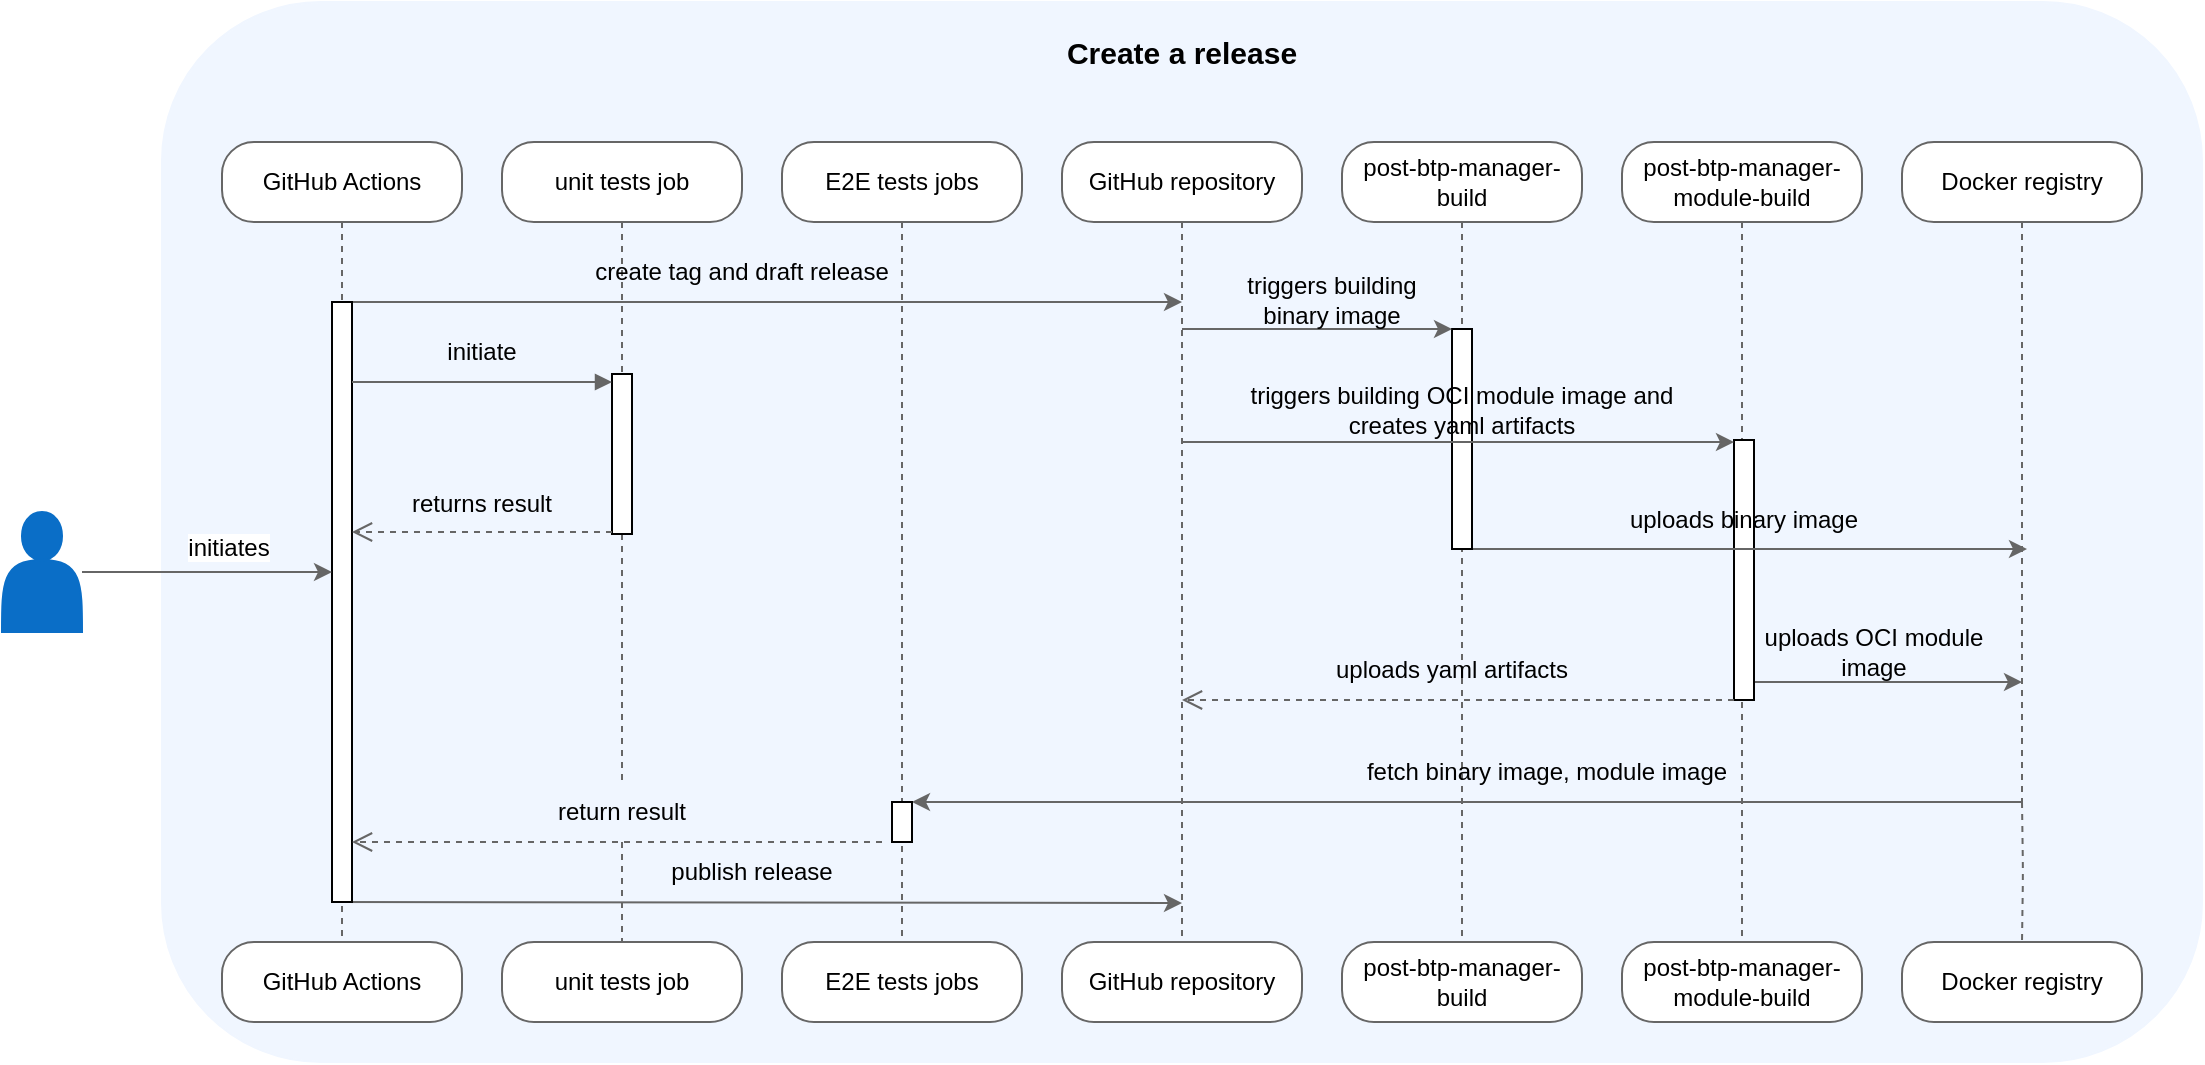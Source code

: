 <mxfile version="21.6.1" type="device">
  <diagram name="Page-1" id="CJYWuD-pApp3X6JHcklv">
    <mxGraphModel dx="1716" dy="896" grid="1" gridSize="10" guides="1" tooltips="1" connect="1" arrows="1" fold="1" page="1" pageScale="1" pageWidth="827" pageHeight="1169" math="0" shadow="0">
      <root>
        <mxCell id="0" />
        <mxCell id="1" parent="0" />
        <mxCell id="fWN6U2PsKUXUR3X5_iIi-8" value="" style="rounded=1;whiteSpace=wrap;html=1;fillColor=#f0f6ff;strokeColor=#f0f6ff;verticalAlign=bottom;" vertex="1" parent="1">
          <mxGeometry x="90" y="80" width="1020" height="530" as="geometry" />
        </mxCell>
        <mxCell id="fWN6U2PsKUXUR3X5_iIi-105" value="" style="edgeStyle=orthogonalEdgeStyle;html=1;verticalAlign=bottom;endArrow=none;endSize=8;strokeColor=#666666;rounded=1;entryX=0.5;entryY=0;entryDx=0;entryDy=0;endFill=0;dashed=1;" edge="1" parent="1" source="fWN6U2PsKUXUR3X5_iIi-15" target="fWN6U2PsKUXUR3X5_iIi-104">
          <mxGeometry relative="1" as="geometry">
            <mxPoint x="320" y="550" as="targetPoint" />
            <mxPoint x="320" y="190" as="sourcePoint" />
          </mxGeometry>
        </mxCell>
        <mxCell id="fWN6U2PsKUXUR3X5_iIi-28" value="" style="edgeStyle=orthogonalEdgeStyle;html=1;verticalAlign=bottom;endArrow=none;endSize=8;strokeColor=#666666;rounded=1;entryX=0.5;entryY=0;entryDx=0;entryDy=0;endFill=0;dashed=1;" edge="1" source="fWN6U2PsKUXUR3X5_iIi-27" target="fWN6U2PsKUXUR3X5_iIi-29" parent="1">
          <mxGeometry relative="1" as="geometry">
            <mxPoint x="880" y="250" as="targetPoint" />
          </mxGeometry>
        </mxCell>
        <mxCell id="fWN6U2PsKUXUR3X5_iIi-88" value="" style="edgeStyle=elbowEdgeStyle;rounded=1;orthogonalLoop=1;jettySize=auto;html=1;elbow=vertical;strokeColor=#666666;" edge="1" parent="1">
          <mxGeometry relative="1" as="geometry">
            <mxPoint x="886" y="420" as="sourcePoint" />
            <mxPoint x="1020" y="420" as="targetPoint" />
          </mxGeometry>
        </mxCell>
        <mxCell id="fWN6U2PsKUXUR3X5_iIi-81" value="" style="html=1;points=[];perimeter=orthogonalPerimeter;outlineConnect=0;targetShapes=umlLifeline;portConstraint=eastwest;newEdgeStyle={&quot;edgeStyle&quot;:&quot;elbowEdgeStyle&quot;,&quot;elbow&quot;:&quot;vertical&quot;,&quot;curved&quot;:0,&quot;rounded&quot;:0};" vertex="1" parent="1">
          <mxGeometry x="876" y="299" width="10" height="130" as="geometry" />
        </mxCell>
        <mxCell id="fWN6U2PsKUXUR3X5_iIi-5" value="" style="shape=actor;whiteSpace=wrap;html=1;fillColor=#0a6ec7;strokeColor=#0a6ec7;" vertex="1" parent="1">
          <mxGeometry x="10" y="335" width="40" height="60" as="geometry" />
        </mxCell>
        <mxCell id="fWN6U2PsKUXUR3X5_iIi-9" value="GitHub Actions" style="rounded=1;whiteSpace=wrap;html=1;arcSize=40;fontColor=#000000;fillColor=#FFFFFF;strokeColor=#666666;" vertex="1" parent="1">
          <mxGeometry x="120" y="150" width="120" height="40" as="geometry" />
        </mxCell>
        <mxCell id="fWN6U2PsKUXUR3X5_iIi-10" value="" style="edgeStyle=orthogonalEdgeStyle;html=1;verticalAlign=bottom;endArrow=none;endSize=8;strokeColor=#666666;rounded=1;entryX=0.5;entryY=0;entryDx=0;entryDy=0;endFill=0;dashed=1;" edge="1" source="fWN6U2PsKUXUR3X5_iIi-9" parent="1" target="fWN6U2PsKUXUR3X5_iIi-13">
          <mxGeometry relative="1" as="geometry">
            <mxPoint x="180" y="250" as="targetPoint" />
          </mxGeometry>
        </mxCell>
        <mxCell id="fWN6U2PsKUXUR3X5_iIi-13" value="GitHub Actions" style="rounded=1;whiteSpace=wrap;html=1;arcSize=40;fontColor=#000000;fillColor=#FFFFFF;strokeColor=#666666;" vertex="1" parent="1">
          <mxGeometry x="120" y="550" width="120" height="40" as="geometry" />
        </mxCell>
        <mxCell id="fWN6U2PsKUXUR3X5_iIi-15" value="unit tests job" style="rounded=1;whiteSpace=wrap;html=1;arcSize=40;fontColor=#000000;fillColor=#FFFFFF;strokeColor=#666666;" vertex="1" parent="1">
          <mxGeometry x="260" y="150" width="120" height="40" as="geometry" />
        </mxCell>
        <mxCell id="fWN6U2PsKUXUR3X5_iIi-16" value="" style="edgeStyle=orthogonalEdgeStyle;html=1;verticalAlign=bottom;endArrow=none;endSize=8;strokeColor=#666666;rounded=1;entryX=0.5;entryY=0;entryDx=0;entryDy=0;endFill=0;dashed=1;" edge="1" source="fWN6U2PsKUXUR3X5_iIi-104" target="fWN6U2PsKUXUR3X5_iIi-17" parent="1">
          <mxGeometry relative="1" as="geometry">
            <mxPoint x="320" y="250" as="targetPoint" />
          </mxGeometry>
        </mxCell>
        <mxCell id="fWN6U2PsKUXUR3X5_iIi-17" value="unit tests job" style="rounded=1;whiteSpace=wrap;html=1;arcSize=40;fontColor=#000000;fillColor=#FFFFFF;strokeColor=#666666;" vertex="1" parent="1">
          <mxGeometry x="260" y="550" width="120" height="40" as="geometry" />
        </mxCell>
        <mxCell id="fWN6U2PsKUXUR3X5_iIi-18" value="E2E tests jobs" style="rounded=1;whiteSpace=wrap;html=1;arcSize=40;fontColor=#000000;fillColor=#FFFFFF;strokeColor=#666666;" vertex="1" parent="1">
          <mxGeometry x="400" y="150" width="120" height="40" as="geometry" />
        </mxCell>
        <mxCell id="fWN6U2PsKUXUR3X5_iIi-20" value="E2E tests jobs" style="rounded=1;whiteSpace=wrap;html=1;arcSize=40;fontColor=#000000;fillColor=#FFFFFF;strokeColor=#666666;" vertex="1" parent="1">
          <mxGeometry x="400" y="550" width="120" height="40" as="geometry" />
        </mxCell>
        <mxCell id="fWN6U2PsKUXUR3X5_iIi-21" value="GitHub repository" style="rounded=1;whiteSpace=wrap;html=1;arcSize=40;fontColor=#000000;fillColor=#FFFFFF;strokeColor=#666666;" vertex="1" parent="1">
          <mxGeometry x="540" y="150" width="120" height="40" as="geometry" />
        </mxCell>
        <mxCell id="fWN6U2PsKUXUR3X5_iIi-22" value="" style="edgeStyle=orthogonalEdgeStyle;html=1;verticalAlign=bottom;endArrow=none;endSize=8;strokeColor=#666666;rounded=1;entryX=0.5;entryY=0;entryDx=0;entryDy=0;endFill=0;dashed=1;" edge="1" source="fWN6U2PsKUXUR3X5_iIi-21" target="fWN6U2PsKUXUR3X5_iIi-23" parent="1">
          <mxGeometry relative="1" as="geometry">
            <mxPoint x="600" y="250" as="targetPoint" />
          </mxGeometry>
        </mxCell>
        <mxCell id="fWN6U2PsKUXUR3X5_iIi-23" value="GitHub repository" style="rounded=1;whiteSpace=wrap;html=1;arcSize=40;fontColor=#000000;fillColor=#FFFFFF;strokeColor=#666666;" vertex="1" parent="1">
          <mxGeometry x="540" y="550" width="120" height="40" as="geometry" />
        </mxCell>
        <mxCell id="fWN6U2PsKUXUR3X5_iIi-24" value="post-btp-manager-build" style="rounded=1;whiteSpace=wrap;html=1;arcSize=40;fontColor=#000000;fillColor=#FFFFFF;strokeColor=#666666;" vertex="1" parent="1">
          <mxGeometry x="680" y="150" width="120" height="40" as="geometry" />
        </mxCell>
        <mxCell id="fWN6U2PsKUXUR3X5_iIi-25" value="" style="edgeStyle=orthogonalEdgeStyle;html=1;verticalAlign=bottom;endArrow=none;endSize=8;strokeColor=#666666;rounded=1;entryX=0.5;entryY=0;entryDx=0;entryDy=0;endFill=0;dashed=1;" edge="1" source="fWN6U2PsKUXUR3X5_iIi-24" target="fWN6U2PsKUXUR3X5_iIi-26" parent="1">
          <mxGeometry relative="1" as="geometry">
            <mxPoint x="740" y="250" as="targetPoint" />
          </mxGeometry>
        </mxCell>
        <mxCell id="fWN6U2PsKUXUR3X5_iIi-26" value="post-btp-manager-build" style="rounded=1;whiteSpace=wrap;html=1;arcSize=40;fontColor=#000000;fillColor=#FFFFFF;strokeColor=#666666;" vertex="1" parent="1">
          <mxGeometry x="680" y="550" width="120" height="40" as="geometry" />
        </mxCell>
        <mxCell id="fWN6U2PsKUXUR3X5_iIi-27" value="post-btp-manager-module-build" style="rounded=1;whiteSpace=wrap;html=1;arcSize=40;fontColor=#000000;fillColor=#FFFFFF;strokeColor=#666666;" vertex="1" parent="1">
          <mxGeometry x="820" y="150" width="120" height="40" as="geometry" />
        </mxCell>
        <mxCell id="fWN6U2PsKUXUR3X5_iIi-29" value="post-btp-manager-module-build" style="rounded=1;whiteSpace=wrap;html=1;arcSize=40;fontColor=#000000;fillColor=#FFFFFF;strokeColor=#666666;" vertex="1" parent="1">
          <mxGeometry x="820" y="550" width="120" height="40" as="geometry" />
        </mxCell>
        <mxCell id="fWN6U2PsKUXUR3X5_iIi-30" value="Docker registry" style="rounded=1;whiteSpace=wrap;html=1;arcSize=40;fontColor=#000000;fillColor=#FFFFFF;strokeColor=#666666;" vertex="1" parent="1">
          <mxGeometry x="960" y="150" width="120" height="40" as="geometry" />
        </mxCell>
        <mxCell id="fWN6U2PsKUXUR3X5_iIi-31" value="" style="edgeStyle=orthogonalEdgeStyle;html=1;verticalAlign=bottom;endArrow=none;endSize=8;strokeColor=#666666;rounded=1;entryX=0.5;entryY=0;entryDx=0;entryDy=0;endFill=0;dashed=1;" edge="1" target="fWN6U2PsKUXUR3X5_iIi-32" parent="1">
          <mxGeometry relative="1" as="geometry">
            <mxPoint x="1020" y="250" as="targetPoint" />
            <mxPoint x="1020" y="480" as="sourcePoint" />
          </mxGeometry>
        </mxCell>
        <mxCell id="fWN6U2PsKUXUR3X5_iIi-32" value="Docker registry" style="rounded=1;whiteSpace=wrap;html=1;arcSize=40;fontColor=#000000;fillColor=#FFFFFF;strokeColor=#666666;" vertex="1" parent="1">
          <mxGeometry x="960" y="550" width="120" height="40" as="geometry" />
        </mxCell>
        <mxCell id="fWN6U2PsKUXUR3X5_iIi-43" value="" style="edgeStyle=elbowEdgeStyle;rounded=0;orthogonalLoop=1;jettySize=auto;html=1;elbow=vertical;curved=0;" edge="1" parent="1" source="fWN6U2PsKUXUR3X5_iIi-36" target="fWN6U2PsKUXUR3X5_iIi-8">
          <mxGeometry relative="1" as="geometry">
            <mxPoint x="275" y="365" as="targetPoint" />
          </mxGeometry>
        </mxCell>
        <mxCell id="fWN6U2PsKUXUR3X5_iIi-47" value="" style="edgeStyle=elbowEdgeStyle;rounded=0;orthogonalLoop=1;jettySize=auto;html=1;elbow=vertical;curved=0;" edge="1" parent="1" source="fWN6U2PsKUXUR3X5_iIi-36" target="fWN6U2PsKUXUR3X5_iIi-8">
          <mxGeometry relative="1" as="geometry">
            <mxPoint x="270" y="365" as="targetPoint" />
          </mxGeometry>
        </mxCell>
        <mxCell id="fWN6U2PsKUXUR3X5_iIi-58" value="" style="edgeStyle=elbowEdgeStyle;rounded=1;orthogonalLoop=1;jettySize=auto;html=1;elbow=vertical;strokeColor=#666666;" edge="1" parent="1">
          <mxGeometry relative="1" as="geometry">
            <mxPoint x="185" y="230" as="sourcePoint" />
            <mxPoint x="600" y="230" as="targetPoint" />
          </mxGeometry>
        </mxCell>
        <mxCell id="fWN6U2PsKUXUR3X5_iIi-95" value="" style="edgeStyle=elbowEdgeStyle;rounded=1;orthogonalLoop=1;jettySize=auto;html=1;elbow=vertical;strokeColor=#666666;" edge="1" parent="1">
          <mxGeometry relative="1" as="geometry">
            <mxPoint x="175" y="530" as="sourcePoint" />
            <mxPoint x="600" y="531" as="targetPoint" />
          </mxGeometry>
        </mxCell>
        <mxCell id="fWN6U2PsKUXUR3X5_iIi-36" value="" style="html=1;points=[];perimeter=orthogonalPerimeter;outlineConnect=0;targetShapes=umlLifeline;portConstraint=eastwest;newEdgeStyle={&quot;edgeStyle&quot;:&quot;elbowEdgeStyle&quot;,&quot;elbow&quot;:&quot;vertical&quot;,&quot;curved&quot;:0,&quot;rounded&quot;:0};" vertex="1" parent="1">
          <mxGeometry x="175" y="230" width="10" height="300" as="geometry" />
        </mxCell>
        <mxCell id="fWN6U2PsKUXUR3X5_iIi-39" value="" style="edgeStyle=orthogonalEdgeStyle;rounded=1;orthogonalLoop=1;jettySize=auto;html=1;strokeColor=#666666;" edge="1" parent="1" source="fWN6U2PsKUXUR3X5_iIi-5" target="fWN6U2PsKUXUR3X5_iIi-36">
          <mxGeometry relative="1" as="geometry">
            <Array as="points">
              <mxPoint x="140" y="365" />
              <mxPoint x="140" y="365" />
            </Array>
          </mxGeometry>
        </mxCell>
        <mxCell id="fWN6U2PsKUXUR3X5_iIi-41" value="&lt;font style=&quot;font-size: 12px;&quot;&gt;initiates&lt;/font&gt;" style="edgeLabel;html=1;align=center;verticalAlign=bottom;resizable=0;points=[];" vertex="1" connectable="0" parent="fWN6U2PsKUXUR3X5_iIi-39">
          <mxGeometry x="0.168" y="4" relative="1" as="geometry">
            <mxPoint as="offset" />
          </mxGeometry>
        </mxCell>
        <mxCell id="fWN6U2PsKUXUR3X5_iIi-51" value="Create a release" style="text;html=1;strokeColor=none;fillColor=none;align=center;verticalAlign=middle;whiteSpace=wrap;rounded=0;fontSize=15;fontStyle=1" vertex="1" parent="1">
          <mxGeometry x="535" y="90" width="130" height="30" as="geometry" />
        </mxCell>
        <mxCell id="fWN6U2PsKUXUR3X5_iIi-54" value="" style="html=1;points=[];perimeter=orthogonalPerimeter;outlineConnect=0;targetShapes=umlLifeline;portConstraint=eastwest;newEdgeStyle={&quot;edgeStyle&quot;:&quot;elbowEdgeStyle&quot;,&quot;elbow&quot;:&quot;vertical&quot;,&quot;curved&quot;:0,&quot;rounded&quot;:0};" vertex="1" parent="1">
          <mxGeometry x="315" y="266" width="10" height="80" as="geometry" />
        </mxCell>
        <mxCell id="fWN6U2PsKUXUR3X5_iIi-55" value="" style="html=1;verticalAlign=bottom;endArrow=block;edgeStyle=elbowEdgeStyle;elbow=vertical;rounded=1;strokeColor=#666666;" edge="1" target="fWN6U2PsKUXUR3X5_iIi-54" parent="1" source="fWN6U2PsKUXUR3X5_iIi-36">
          <mxGeometry relative="1" as="geometry">
            <mxPoint x="245" y="266" as="sourcePoint" />
            <Array as="points">
              <mxPoint x="250" y="270" />
            </Array>
          </mxGeometry>
        </mxCell>
        <mxCell id="fWN6U2PsKUXUR3X5_iIi-56" value="" style="html=1;verticalAlign=bottom;endArrow=open;endSize=8;edgeStyle=elbowEdgeStyle;elbow=vertical;rounded=1;dashed=1;strokeColor=#666666;" edge="1" source="fWN6U2PsKUXUR3X5_iIi-54" parent="1" target="fWN6U2PsKUXUR3X5_iIi-36">
          <mxGeometry relative="1" as="geometry">
            <mxPoint x="245" y="341" as="targetPoint" />
            <Array as="points">
              <mxPoint x="238" y="345" />
            </Array>
          </mxGeometry>
        </mxCell>
        <mxCell id="fWN6U2PsKUXUR3X5_iIi-70" value="" style="edgeStyle=elbowEdgeStyle;rounded=1;orthogonalLoop=1;jettySize=auto;html=1;elbow=vertical;strokeColor=#666666;" edge="1" parent="1">
          <mxGeometry relative="1" as="geometry">
            <mxPoint x="737.5" y="353.5" as="sourcePoint" />
            <mxPoint x="1022.5" y="353.5" as="targetPoint" />
          </mxGeometry>
        </mxCell>
        <mxCell id="fWN6U2PsKUXUR3X5_iIi-62" value="" style="html=1;points=[];perimeter=orthogonalPerimeter;outlineConnect=0;targetShapes=umlLifeline;portConstraint=eastwest;newEdgeStyle={&quot;edgeStyle&quot;:&quot;elbowEdgeStyle&quot;,&quot;elbow&quot;:&quot;vertical&quot;,&quot;curved&quot;:0,&quot;rounded&quot;:0};" vertex="1" parent="1">
          <mxGeometry x="735" y="243.5" width="10" height="110" as="geometry" />
        </mxCell>
        <mxCell id="fWN6U2PsKUXUR3X5_iIi-66" value="" style="edgeStyle=elbowEdgeStyle;rounded=1;orthogonalLoop=1;jettySize=auto;html=1;elbow=vertical;verticalAlign=bottom;strokeColor=#666666;" edge="1" parent="1" target="fWN6U2PsKUXUR3X5_iIi-62">
          <mxGeometry relative="1" as="geometry">
            <mxPoint x="600" y="243.5" as="sourcePoint" />
            <Array as="points">
              <mxPoint x="670" y="243.5" />
            </Array>
          </mxGeometry>
        </mxCell>
        <mxCell id="fWN6U2PsKUXUR3X5_iIi-68" value="triggers building binary image" style="text;html=1;strokeColor=none;fillColor=none;align=center;verticalAlign=middle;whiteSpace=wrap;rounded=0;" vertex="1" parent="1">
          <mxGeometry x="620" y="213.5" width="110" height="30" as="geometry" />
        </mxCell>
        <mxCell id="fWN6U2PsKUXUR3X5_iIi-74" value="triggers building OCI module image and creates yaml artifacts" style="text;html=1;strokeColor=none;fillColor=none;align=center;verticalAlign=middle;whiteSpace=wrap;rounded=0;" vertex="1" parent="1">
          <mxGeometry x="620" y="269" width="240" height="30" as="geometry" />
        </mxCell>
        <mxCell id="fWN6U2PsKUXUR3X5_iIi-77" value="create tag and draft release" style="text;html=1;strokeColor=none;fillColor=none;align=center;verticalAlign=middle;whiteSpace=wrap;rounded=0;" vertex="1" parent="1">
          <mxGeometry x="270" y="200" width="220" height="30" as="geometry" />
        </mxCell>
        <mxCell id="fWN6U2PsKUXUR3X5_iIi-79" value="initiate" style="text;html=1;strokeColor=none;fillColor=none;align=center;verticalAlign=middle;whiteSpace=wrap;rounded=0;" vertex="1" parent="1">
          <mxGeometry x="220" y="240" width="60" height="30" as="geometry" />
        </mxCell>
        <mxCell id="fWN6U2PsKUXUR3X5_iIi-80" value="returns result" style="text;html=1;strokeColor=none;fillColor=none;align=center;verticalAlign=middle;whiteSpace=wrap;rounded=0;" vertex="1" parent="1">
          <mxGeometry x="210" y="316" width="80" height="30" as="geometry" />
        </mxCell>
        <mxCell id="fWN6U2PsKUXUR3X5_iIi-83" value="" style="html=1;verticalAlign=bottom;endArrow=open;dashed=1;endSize=8;edgeStyle=elbowEdgeStyle;elbow=vertical;rounded=1;strokeColor=#666666;" edge="1" parent="1">
          <mxGeometry x="0.348" y="-20" relative="1" as="geometry">
            <mxPoint x="600" y="429" as="targetPoint" />
            <mxPoint x="876" y="429" as="sourcePoint" />
            <mxPoint as="offset" />
          </mxGeometry>
        </mxCell>
        <mxCell id="fWN6U2PsKUXUR3X5_iIi-84" value="uploads yaml artifacts" style="text;html=1;strokeColor=none;fillColor=none;align=center;verticalAlign=middle;whiteSpace=wrap;rounded=0;" vertex="1" parent="1">
          <mxGeometry x="670" y="399" width="130" height="30" as="geometry" />
        </mxCell>
        <mxCell id="fWN6U2PsKUXUR3X5_iIi-89" value="" style="edgeStyle=orthogonalEdgeStyle;html=1;verticalAlign=bottom;endArrow=none;endSize=8;strokeColor=#666666;rounded=1;entryDx=0;entryDy=0;endFill=0;dashed=1;" edge="1" parent="1" source="fWN6U2PsKUXUR3X5_iIi-30">
          <mxGeometry relative="1" as="geometry">
            <mxPoint x="1020" y="430" as="targetPoint" />
            <mxPoint x="1020" y="190" as="sourcePoint" />
          </mxGeometry>
        </mxCell>
        <mxCell id="fWN6U2PsKUXUR3X5_iIi-90" value="uploads OCI module image" style="text;html=1;strokeColor=none;fillColor=none;align=center;verticalAlign=middle;whiteSpace=wrap;rounded=0;" vertex="1" parent="1">
          <mxGeometry x="886" y="390" width="120" height="30" as="geometry" />
        </mxCell>
        <mxCell id="fWN6U2PsKUXUR3X5_iIi-96" value="publish release" style="text;html=1;strokeColor=none;fillColor=none;align=center;verticalAlign=middle;whiteSpace=wrap;rounded=0;" vertex="1" parent="1">
          <mxGeometry x="330" y="500" width="110" height="30" as="geometry" />
        </mxCell>
        <mxCell id="fWN6U2PsKUXUR3X5_iIi-102" value="" style="edgeStyle=orthogonalEdgeStyle;html=1;verticalAlign=bottom;endArrow=none;endSize=8;strokeColor=#666666;rounded=1;entryX=0.5;entryY=0;entryDx=0;entryDy=0;endFill=0;dashed=1;" edge="1" parent="1" source="fWN6U2PsKUXUR3X5_iIi-18" target="fWN6U2PsKUXUR3X5_iIi-20">
          <mxGeometry relative="1" as="geometry">
            <mxPoint x="460" y="550" as="targetPoint" />
            <mxPoint x="460" y="190" as="sourcePoint" />
          </mxGeometry>
        </mxCell>
        <mxCell id="fWN6U2PsKUXUR3X5_iIi-110" value="" style="edgeStyle=elbowEdgeStyle;rounded=1;orthogonalLoop=1;jettySize=auto;html=1;elbow=vertical;strokeColor=#666666;" edge="1" parent="1" target="fWN6U2PsKUXUR3X5_iIi-98">
          <mxGeometry relative="1" as="geometry">
            <mxPoint x="1020" y="480" as="sourcePoint" />
          </mxGeometry>
        </mxCell>
        <mxCell id="fWN6U2PsKUXUR3X5_iIi-98" value="" style="html=1;points=[];perimeter=orthogonalPerimeter;outlineConnect=0;targetShapes=umlLifeline;portConstraint=eastwest;newEdgeStyle={&quot;edgeStyle&quot;:&quot;elbowEdgeStyle&quot;,&quot;elbow&quot;:&quot;vertical&quot;,&quot;curved&quot;:0,&quot;rounded&quot;:0};" vertex="1" parent="1">
          <mxGeometry x="455" y="480" width="10" height="20" as="geometry" />
        </mxCell>
        <mxCell id="fWN6U2PsKUXUR3X5_iIi-104" value="return result" style="text;html=1;strokeColor=none;fillColor=none;align=center;verticalAlign=middle;whiteSpace=wrap;rounded=0;" vertex="1" parent="1">
          <mxGeometry x="280" y="470" width="80" height="30" as="geometry" />
        </mxCell>
        <mxCell id="fWN6U2PsKUXUR3X5_iIi-108" value="" style="html=1;verticalAlign=bottom;endArrow=open;endSize=8;edgeStyle=elbowEdgeStyle;elbow=vertical;rounded=1;dashed=1;strokeColor=#666666;" edge="1" parent="1" target="fWN6U2PsKUXUR3X5_iIi-36">
          <mxGeometry relative="1" as="geometry">
            <mxPoint x="320" y="500" as="targetPoint" />
            <mxPoint x="450" y="500" as="sourcePoint" />
            <Array as="points">
              <mxPoint x="373" y="500" />
            </Array>
          </mxGeometry>
        </mxCell>
        <mxCell id="fWN6U2PsKUXUR3X5_iIi-111" value="" style="edgeStyle=orthogonalEdgeStyle;html=1;verticalAlign=bottom;endArrow=none;endSize=8;strokeColor=#666666;rounded=1;entryDx=0;entryDy=0;endFill=0;dashed=1;" edge="1" parent="1">
          <mxGeometry relative="1" as="geometry">
            <mxPoint x="1020" y="480" as="targetPoint" />
            <mxPoint x="1020" y="430" as="sourcePoint" />
          </mxGeometry>
        </mxCell>
        <mxCell id="fWN6U2PsKUXUR3X5_iIi-112" value="fetch binary image, module image" style="text;html=1;strokeColor=none;fillColor=none;align=center;verticalAlign=middle;whiteSpace=wrap;rounded=0;" vertex="1" parent="1">
          <mxGeometry x="665" y="450" width="235" height="30" as="geometry" />
        </mxCell>
        <mxCell id="fWN6U2PsKUXUR3X5_iIi-107" value="" style="edgeStyle=elbowEdgeStyle;rounded=1;orthogonalLoop=1;jettySize=auto;html=1;elbow=vertical;strokeColor=#666666;" edge="1" parent="1">
          <mxGeometry relative="1" as="geometry">
            <mxPoint x="600" y="300" as="sourcePoint" />
            <mxPoint x="876" y="300" as="targetPoint" />
            <Array as="points">
              <mxPoint x="860" y="300" />
            </Array>
          </mxGeometry>
        </mxCell>
        <mxCell id="fWN6U2PsKUXUR3X5_iIi-75" value="uploads binary image" style="text;html=1;strokeColor=none;fillColor=none;align=center;verticalAlign=middle;whiteSpace=wrap;rounded=0;" vertex="1" parent="1">
          <mxGeometry x="806" y="323.5" width="150" height="30" as="geometry" />
        </mxCell>
      </root>
    </mxGraphModel>
  </diagram>
</mxfile>
